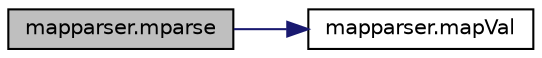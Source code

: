 digraph "mapparser.mparse"
{
  edge [fontname="Helvetica",fontsize="10",labelfontname="Helvetica",labelfontsize="10"];
  node [fontname="Helvetica",fontsize="10",shape=record];
  rankdir="LR";
  Node1 [label="mapparser.mparse",height=0.2,width=0.4,color="black", fillcolor="grey75", style="filled" fontcolor="black"];
  Node1 -> Node2 [color="midnightblue",fontsize="10",style="solid",fontname="Helvetica"];
  Node2 [label="mapparser.mapVal",height=0.2,width=0.4,color="black", fillcolor="white", style="filled",URL="$namespacemapparser.html#ae6c8103aea02c5ccf436f233de9076ff",tooltip="Maps a value that is between in_min and in_max to a value between out_min and out_max. "];
}
